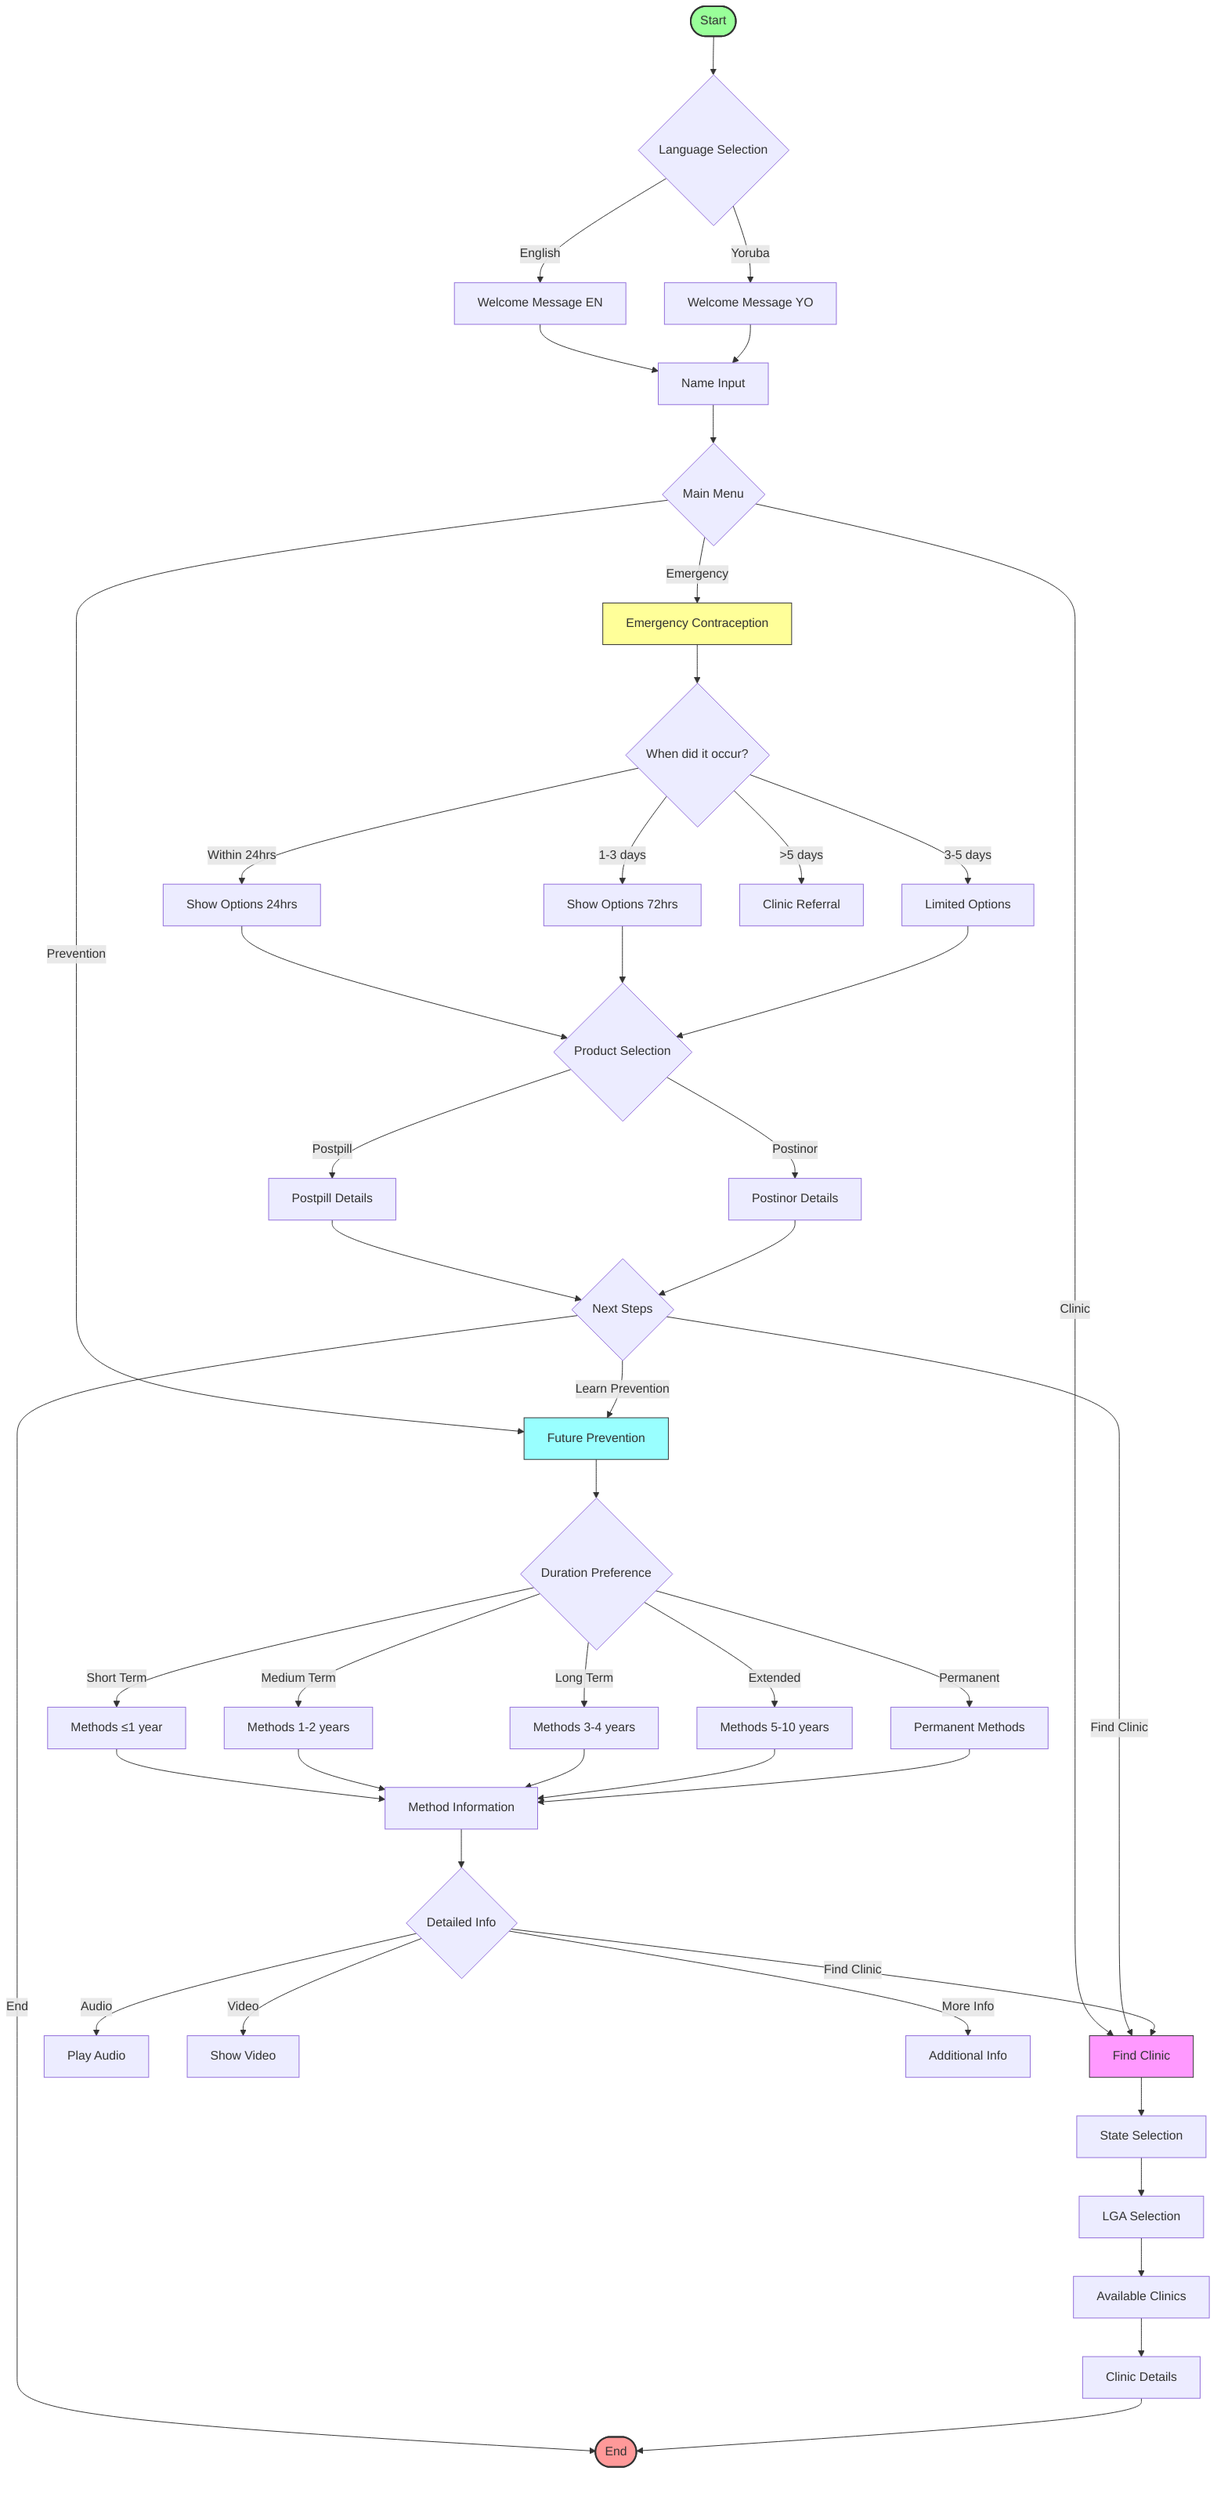 flowchart TD
    Start([Start]) --> Lang{Language Selection}
    Lang -->|English| WelcomeEN[Welcome Message EN]
    Lang -->|Yoruba| WelcomeYO[Welcome Message YO]
    
    WelcomeEN --> Name[Name Input]
    WelcomeYO --> Name
    
    Name --> MainMenu{Main Menu}
    
    MainMenu -->|Emergency| Emergency[Emergency Contraception]
    MainMenu -->|Prevention| Prevention[Future Prevention]
    MainMenu -->|Clinic| Clinic[Find Clinic]
    
    %% Emergency Flow
    Emergency --> TimeCheck{When did it occur?}
    TimeCheck -->|Within 24hrs| Options24[Show Options 24hrs]
    TimeCheck -->|1-3 days| Options72[Show Options 72hrs]
    TimeCheck -->|3-5 days| OptionsLimited[Limited Options]
    TimeCheck -->|>5 days| ClinicRef[Clinic Referral]
    
    Options24 --> ProductInfo{Product Selection}
    Options72 --> ProductInfo
    OptionsLimited --> ProductInfo
    
    ProductInfo -->|Postpill| PostpillInfo[Postpill Details]
    ProductInfo -->|Postinor| PostinorInfo[Postinor Details]
    
    PostpillInfo --> NextSteps{Next Steps}
    PostinorInfo --> NextSteps
    
    %% Prevention Flow
    Prevention --> Duration{Duration Preference}
    Duration -->|Short Term| ShortTerm[Methods ≤1 year]
    Duration -->|Medium Term| MedTerm[Methods 1-2 years]
    Duration -->|Long Term| LongTerm[Methods 3-4 years]
    Duration -->|Extended| Extended[Methods 5-10 years]
    Duration -->|Permanent| Permanent[Permanent Methods]
    
    ShortTerm --> MethodInfo[Method Information]
    MedTerm --> MethodInfo
    LongTerm --> MethodInfo
    Extended --> MethodInfo
    Permanent --> MethodInfo
    
    MethodInfo --> MethodDetails{Detailed Info}
    MethodDetails -->|Audio| Audio[Play Audio]
    MethodDetails -->|Video| Video[Show Video]
    MethodDetails -->|More Info| More[Additional Info]
    
    %% Clinic Flow
    Clinic --> State[State Selection]
    State --> LGA[LGA Selection]
    LGA --> ClinicList[Available Clinics]
    ClinicList --> ClinicDetails[Clinic Details]
    
    %% Common Endpoints
    NextSteps -->|Find Clinic| Clinic
    NextSteps -->|Learn Prevention| Prevention
    NextSteps -->|End| End([End])
    
    MethodDetails -->|Find Clinic| Clinic
    ClinicDetails --> End
    
    style Start fill:#9f9,stroke:#333,stroke-width:2px
    style End fill:#f99,stroke:#333,stroke-width:2px
    style Emergency fill:#ff9,stroke:#333
    style Prevention fill:#9ff,stroke:#333
    style Clinic fill:#f9f,stroke:#333